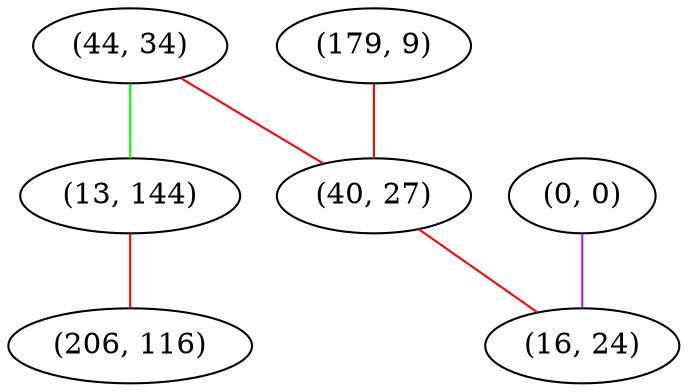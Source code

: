 graph "" {
"(44, 34)";
"(179, 9)";
"(13, 144)";
"(0, 0)";
"(206, 116)";
"(40, 27)";
"(16, 24)";
"(44, 34)" -- "(40, 27)"  [color=red, key=0, weight=1];
"(44, 34)" -- "(13, 144)"  [color=green, key=0, weight=2];
"(179, 9)" -- "(40, 27)"  [color=red, key=0, weight=1];
"(13, 144)" -- "(206, 116)"  [color=red, key=0, weight=1];
"(0, 0)" -- "(16, 24)"  [color=purple, key=0, weight=4];
"(40, 27)" -- "(16, 24)"  [color=red, key=0, weight=1];
}
